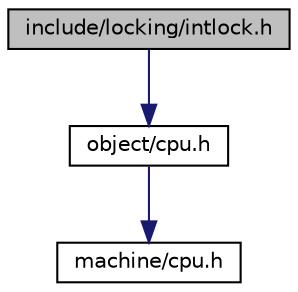 digraph G
{
  bgcolor="transparent";
  edge [fontname="Helvetica",fontsize="10",labelfontname="Helvetica",labelfontsize="10"];
  node [fontname="Helvetica",fontsize="10",shape=record];
  Node1 [label="include/locking/intlock.h",height=0.2,width=0.4,color="black", fillcolor="grey75", style="filled" fontcolor="black"];
  Node1 -> Node2 [color="midnightblue",fontsize="10",style="solid",fontname="Helvetica"];
  Node2 [label="object/cpu.h",height=0.2,width=0.4,color="black",URL="$object_2cpu_8h.html",tooltip="help include file for use of global declared variable cpu, declared in main.cc"];
  Node2 -> Node3 [color="midnightblue",fontsize="10",style="solid",fontname="Helvetica"];
  Node3 [label="machine/cpu.h",height=0.2,width=0.4,color="black",URL="$machine_2cpu_8h.html"];
}
